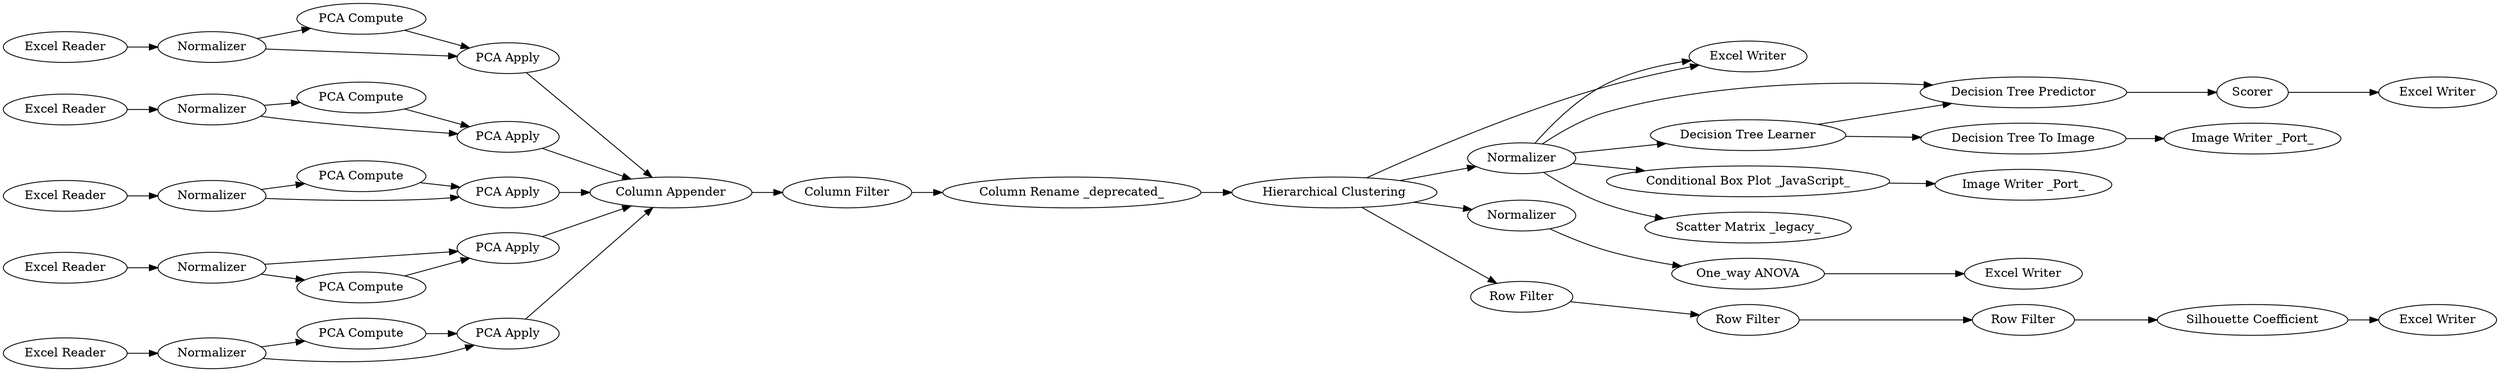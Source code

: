 digraph {
	18 -> 30
	6 -> 5
	20 -> 21
	37 -> 25
	24 -> 28
	14 -> 16
	15 -> 14
	41 -> 43
	10 -> 3
	42 -> 43
	11 -> 5
	9 -> 13
	7 -> 12
	18 -> 27
	23 -> 35
	37 -> 24
	18 -> 45
	11 -> 6
	17 -> 15
	12 -> 13
	12 -> 9
	4 -> 11
	43 -> 19
	25 -> 26
	47 -> 22
	37 -> 38
	46 -> 47
	22 -> 40
	10 -> 2
	13 -> 19
	15 -> 16
	1 -> 10
	18 -> 37
	21 -> 18
	37 -> 30
	24 -> 25
	45 -> 46
	27 -> 23
	3 -> 19
	38 -> 39
	37 -> 33
	42 -> 41
	16 -> 19
	19 -> 20
	26 -> 34
	44 -> 42
	2 -> 3
	5 -> 19
	28 -> 29
	27 [label=Normalizer]
	7 [label="Excel Reader"]
	9 [label="PCA Compute"]
	45 [label="Row Filter"]
	18 [label="Hierarchical Clustering"]
	21 [label="Column Rename _deprecated_"]
	26 [label=Scorer]
	17 [label="Excel Reader"]
	3 [label="PCA Apply"]
	19 [label="Column Appender"]
	24 [label="Decision Tree Learner"]
	41 [label="PCA Compute"]
	6 [label="PCA Compute"]
	15 [label=Normalizer]
	25 [label="Decision Tree Predictor"]
	12 [label=Normalizer]
	10 [label=Normalizer]
	16 [label="PCA Apply"]
	1 [label="Excel Reader"]
	42 [label=Normalizer]
	22 [label="Silhouette Coefficient"]
	28 [label="Decision Tree To Image"]
	11 [label=Normalizer]
	4 [label="Excel Reader"]
	23 [label="One_way ANOVA"]
	47 [label="Row Filter"]
	14 [label="PCA Compute"]
	38 [label="Conditional Box Plot _JavaScript_"]
	5 [label="PCA Apply"]
	13 [label="PCA Apply"]
	20 [label="Column Filter"]
	35 [label="Excel Writer"]
	34 [label="Excel Writer"]
	43 [label="PCA Apply"]
	29 [label="Image Writer _Port_"]
	44 [label="Excel Reader"]
	46 [label="Row Filter"]
	40 [label="Excel Writer"]
	39 [label="Image Writer _Port_"]
	33 [label="Scatter Matrix _legacy_"]
	30 [label="Excel Writer"]
	2 [label="PCA Compute"]
	37 [label=Normalizer]
	rankdir=LR
}
